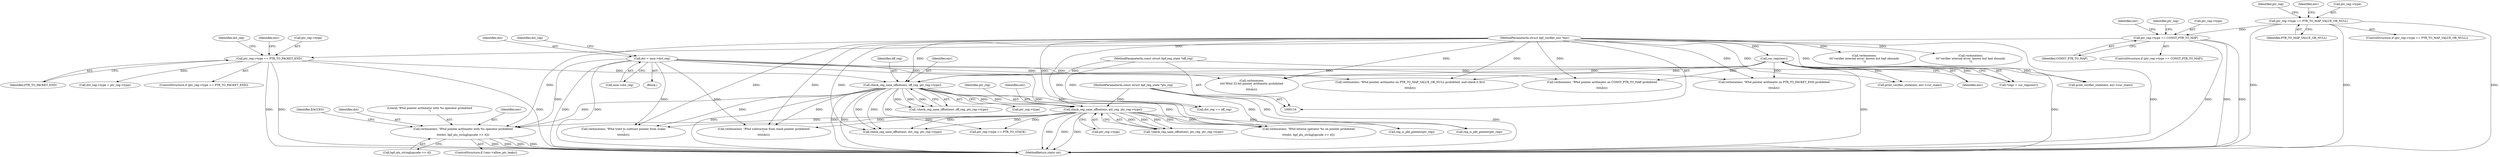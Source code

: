 digraph "0_linux_bb7f0f989ca7de1153bd128a40a71709e339fa03@array" {
"1000766" [label="(Call,verbose(env, \"R%d pointer arithmetic with %s operator prohibited\n\",\n\t\t\t\tdst, bpf_alu_string[opcode >> 4]))"];
"1000341" [label="(Call,check_reg_sane_offset(env, ptr_reg, ptr_reg->type))"];
"1000334" [label="(Call,check_reg_sane_offset(env, off_reg, ptr_reg->type))"];
"1000125" [label="(Call,cur_regs(env))"];
"1000117" [label="(MethodParameterIn,struct bpf_verifier_env *env)"];
"1000120" [label="(MethodParameterIn,const struct bpf_reg_state *off_reg)"];
"1000299" [label="(Call,ptr_reg->type == PTR_TO_PACKET_END)"];
"1000280" [label="(Call,ptr_reg->type == CONST_PTR_TO_MAP)"];
"1000261" [label="(Call,ptr_reg->type == PTR_TO_MAP_VALUE_OR_NULL)"];
"1000119" [label="(MethodParameterIn,const struct bpf_reg_state *ptr_reg)"];
"1000191" [label="(Call,dst = insn->dst_reg)"];
"1000120" [label="(MethodParameterIn,const struct bpf_reg_state *off_reg)"];
"1000234" [label="(Call,verbose(env,\n\t\t\t\"verifier internal error: known but bad ubounds\n\"))"];
"1000261" [label="(Call,ptr_reg->type == PTR_TO_MAP_VALUE_OR_NULL)"];
"1000265" [label="(Identifier,PTR_TO_MAP_VALUE_OR_NULL)"];
"1000308" [label="(Identifier,env)"];
"1000289" [label="(Identifier,env)"];
"1000121" [label="(Block,)"];
"1000126" [label="(Identifier,env)"];
"1000253" [label="(Call,verbose(env,\n\t\t\t\t\"R%d 32-bit pointer arithmetic prohibited\n\",\n\t\t\t\tdst))"];
"1000193" [label="(Call,insn->dst_reg)"];
"1000291" [label="(Call,verbose(env, \"R%d pointer arithmetic on CONST_PTR_TO_MAP prohibited\n\",\n\t\t\t\tdst))"];
"1000303" [label="(Identifier,PTR_TO_PACKET_END)"];
"1000317" [label="(Call,dst_reg->type = ptr_reg->type)"];
"1000197" [label="(Identifier,dst_reg)"];
"1000229" [label="(Call,print_verifier_state(env, env->cur_state))"];
"1000340" [label="(Call,!check_reg_sane_offset(env, ptr_reg, ptr_reg->type))"];
"1000766" [label="(Call,verbose(env, \"R%d pointer arithmetic with %s operator prohibited\n\",\n\t\t\t\tdst, bpf_alu_string[opcode >> 4]))"];
"1000192" [label="(Identifier,dst)"];
"1000342" [label="(Identifier,env)"];
"1000119" [label="(MethodParameterIn,const struct bpf_reg_state *ptr_reg)"];
"1000780" [label="(Call,check_reg_sane_offset(env, dst_reg, ptr_reg->type))"];
"1000210" [label="(Call,print_verifier_state(env, env->cur_state))"];
"1000300" [label="(Call,ptr_reg->type)"];
"1000282" [label="(Identifier,ptr_reg)"];
"1000510" [label="(Call,reg_is_pkt_pointer(ptr_reg))"];
"1000125" [label="(Call,cur_regs(env))"];
"1000529" [label="(Call,dst_reg == off_reg)"];
"1000270" [label="(Identifier,env)"];
"1000272" [label="(Call,verbose(env, \"R%d pointer arithmetic on PTR_TO_MAP_VALUE_OR_NULL prohibited, null-check it first\n\",\n\t\t\t\tdst))"];
"1000557" [label="(Call,verbose(env, \"R%d subtraction from stack pointer prohibited\n\",\n\t\t\t\t\tdst))"];
"1000284" [label="(Identifier,CONST_PTR_TO_MAP)"];
"1000262" [label="(Call,ptr_reg->type)"];
"1000335" [label="(Identifier,env)"];
"1000343" [label="(Identifier,ptr_reg)"];
"1000336" [label="(Identifier,off_reg)"];
"1000761" [label="(ControlStructure,if (!env->allow_ptr_leaks))"];
"1000767" [label="(Identifier,env)"];
"1000310" [label="(Call,verbose(env, \"R%d pointer arithmetic on PTR_TO_PACKET_END prohibited\n\",\n\t\t\t\tdst))"];
"1000260" [label="(ControlStructure,if (ptr_reg->type == PTR_TO_MAP_VALUE_OR_NULL))"];
"1000797" [label="(MethodReturn,static int)"];
"1000777" [label="(Identifier,EACCES)"];
"1000191" [label="(Call,dst = insn->dst_reg)"];
"1000337" [label="(Call,ptr_reg->type)"];
"1000546" [label="(Call,ptr_reg->type == PTR_TO_STACK)"];
"1000341" [label="(Call,check_reg_sane_offset(env, ptr_reg, ptr_reg->type))"];
"1000123" [label="(Call,*regs = cur_regs(env))"];
"1000319" [label="(Identifier,dst_reg)"];
"1000719" [label="(Call,reg_is_pkt_pointer(ptr_reg))"];
"1000301" [label="(Identifier,ptr_reg)"];
"1000769" [label="(Identifier,dst)"];
"1000299" [label="(Call,ptr_reg->type == PTR_TO_PACKET_END)"];
"1000748" [label="(Call,verbose(env, \"R%d bitwise operator %s on pointer prohibited\n\",\n\t\t\t\tdst, bpf_alu_string[opcode >> 4]))"];
"1000333" [label="(Call,!check_reg_sane_offset(env, off_reg, ptr_reg->type))"];
"1000298" [label="(ControlStructure,if (ptr_reg->type == PTR_TO_PACKET_END))"];
"1000279" [label="(ControlStructure,if (ptr_reg->type == CONST_PTR_TO_MAP))"];
"1000538" [label="(Call,verbose(env, \"R%d tried to subtract pointer from scalar\n\",\n\t\t\t\t\tdst))"];
"1000344" [label="(Call,ptr_reg->type)"];
"1000215" [label="(Call,verbose(env,\n\t\t\t\"verifier internal error: known but bad sbounds\n\"))"];
"1000768" [label="(Literal,\"R%d pointer arithmetic with %s operator prohibited\n\")"];
"1000280" [label="(Call,ptr_reg->type == CONST_PTR_TO_MAP)"];
"1000117" [label="(MethodParameterIn,struct bpf_verifier_env *env)"];
"1000281" [label="(Call,ptr_reg->type)"];
"1000334" [label="(Call,check_reg_sane_offset(env, off_reg, ptr_reg->type))"];
"1000770" [label="(Call,bpf_alu_string[opcode >> 4])"];
"1000766" -> "1000761"  [label="AST: "];
"1000766" -> "1000770"  [label="CFG: "];
"1000767" -> "1000766"  [label="AST: "];
"1000768" -> "1000766"  [label="AST: "];
"1000769" -> "1000766"  [label="AST: "];
"1000770" -> "1000766"  [label="AST: "];
"1000777" -> "1000766"  [label="CFG: "];
"1000766" -> "1000797"  [label="DDG: "];
"1000766" -> "1000797"  [label="DDG: "];
"1000766" -> "1000797"  [label="DDG: "];
"1000766" -> "1000797"  [label="DDG: "];
"1000341" -> "1000766"  [label="DDG: "];
"1000334" -> "1000766"  [label="DDG: "];
"1000117" -> "1000766"  [label="DDG: "];
"1000191" -> "1000766"  [label="DDG: "];
"1000341" -> "1000340"  [label="AST: "];
"1000341" -> "1000344"  [label="CFG: "];
"1000342" -> "1000341"  [label="AST: "];
"1000343" -> "1000341"  [label="AST: "];
"1000344" -> "1000341"  [label="AST: "];
"1000340" -> "1000341"  [label="CFG: "];
"1000341" -> "1000797"  [label="DDG: "];
"1000341" -> "1000797"  [label="DDG: "];
"1000341" -> "1000797"  [label="DDG: "];
"1000341" -> "1000340"  [label="DDG: "];
"1000341" -> "1000340"  [label="DDG: "];
"1000341" -> "1000340"  [label="DDG: "];
"1000334" -> "1000341"  [label="DDG: "];
"1000334" -> "1000341"  [label="DDG: "];
"1000117" -> "1000341"  [label="DDG: "];
"1000119" -> "1000341"  [label="DDG: "];
"1000341" -> "1000510"  [label="DDG: "];
"1000341" -> "1000538"  [label="DDG: "];
"1000341" -> "1000546"  [label="DDG: "];
"1000341" -> "1000557"  [label="DDG: "];
"1000341" -> "1000719"  [label="DDG: "];
"1000341" -> "1000748"  [label="DDG: "];
"1000341" -> "1000780"  [label="DDG: "];
"1000341" -> "1000780"  [label="DDG: "];
"1000334" -> "1000333"  [label="AST: "];
"1000334" -> "1000337"  [label="CFG: "];
"1000335" -> "1000334"  [label="AST: "];
"1000336" -> "1000334"  [label="AST: "];
"1000337" -> "1000334"  [label="AST: "];
"1000333" -> "1000334"  [label="CFG: "];
"1000334" -> "1000797"  [label="DDG: "];
"1000334" -> "1000797"  [label="DDG: "];
"1000334" -> "1000797"  [label="DDG: "];
"1000334" -> "1000333"  [label="DDG: "];
"1000334" -> "1000333"  [label="DDG: "];
"1000334" -> "1000333"  [label="DDG: "];
"1000125" -> "1000334"  [label="DDG: "];
"1000117" -> "1000334"  [label="DDG: "];
"1000120" -> "1000334"  [label="DDG: "];
"1000299" -> "1000334"  [label="DDG: "];
"1000334" -> "1000529"  [label="DDG: "];
"1000334" -> "1000538"  [label="DDG: "];
"1000334" -> "1000546"  [label="DDG: "];
"1000334" -> "1000557"  [label="DDG: "];
"1000334" -> "1000748"  [label="DDG: "];
"1000334" -> "1000780"  [label="DDG: "];
"1000334" -> "1000780"  [label="DDG: "];
"1000125" -> "1000123"  [label="AST: "];
"1000125" -> "1000126"  [label="CFG: "];
"1000126" -> "1000125"  [label="AST: "];
"1000123" -> "1000125"  [label="CFG: "];
"1000125" -> "1000797"  [label="DDG: "];
"1000125" -> "1000123"  [label="DDG: "];
"1000117" -> "1000125"  [label="DDG: "];
"1000125" -> "1000210"  [label="DDG: "];
"1000125" -> "1000229"  [label="DDG: "];
"1000125" -> "1000253"  [label="DDG: "];
"1000125" -> "1000272"  [label="DDG: "];
"1000125" -> "1000291"  [label="DDG: "];
"1000125" -> "1000310"  [label="DDG: "];
"1000117" -> "1000116"  [label="AST: "];
"1000117" -> "1000797"  [label="DDG: "];
"1000117" -> "1000210"  [label="DDG: "];
"1000117" -> "1000215"  [label="DDG: "];
"1000117" -> "1000229"  [label="DDG: "];
"1000117" -> "1000234"  [label="DDG: "];
"1000117" -> "1000253"  [label="DDG: "];
"1000117" -> "1000272"  [label="DDG: "];
"1000117" -> "1000291"  [label="DDG: "];
"1000117" -> "1000310"  [label="DDG: "];
"1000117" -> "1000538"  [label="DDG: "];
"1000117" -> "1000557"  [label="DDG: "];
"1000117" -> "1000748"  [label="DDG: "];
"1000117" -> "1000780"  [label="DDG: "];
"1000120" -> "1000116"  [label="AST: "];
"1000120" -> "1000797"  [label="DDG: "];
"1000120" -> "1000529"  [label="DDG: "];
"1000299" -> "1000298"  [label="AST: "];
"1000299" -> "1000303"  [label="CFG: "];
"1000300" -> "1000299"  [label="AST: "];
"1000303" -> "1000299"  [label="AST: "];
"1000308" -> "1000299"  [label="CFG: "];
"1000319" -> "1000299"  [label="CFG: "];
"1000299" -> "1000797"  [label="DDG: "];
"1000299" -> "1000797"  [label="DDG: "];
"1000299" -> "1000797"  [label="DDG: "];
"1000280" -> "1000299"  [label="DDG: "];
"1000299" -> "1000317"  [label="DDG: "];
"1000280" -> "1000279"  [label="AST: "];
"1000280" -> "1000284"  [label="CFG: "];
"1000281" -> "1000280"  [label="AST: "];
"1000284" -> "1000280"  [label="AST: "];
"1000289" -> "1000280"  [label="CFG: "];
"1000301" -> "1000280"  [label="CFG: "];
"1000280" -> "1000797"  [label="DDG: "];
"1000280" -> "1000797"  [label="DDG: "];
"1000280" -> "1000797"  [label="DDG: "];
"1000261" -> "1000280"  [label="DDG: "];
"1000261" -> "1000260"  [label="AST: "];
"1000261" -> "1000265"  [label="CFG: "];
"1000262" -> "1000261"  [label="AST: "];
"1000265" -> "1000261"  [label="AST: "];
"1000270" -> "1000261"  [label="CFG: "];
"1000282" -> "1000261"  [label="CFG: "];
"1000261" -> "1000797"  [label="DDG: "];
"1000261" -> "1000797"  [label="DDG: "];
"1000261" -> "1000797"  [label="DDG: "];
"1000119" -> "1000116"  [label="AST: "];
"1000119" -> "1000797"  [label="DDG: "];
"1000119" -> "1000510"  [label="DDG: "];
"1000119" -> "1000719"  [label="DDG: "];
"1000191" -> "1000121"  [label="AST: "];
"1000191" -> "1000193"  [label="CFG: "];
"1000192" -> "1000191"  [label="AST: "];
"1000193" -> "1000191"  [label="AST: "];
"1000197" -> "1000191"  [label="CFG: "];
"1000191" -> "1000797"  [label="DDG: "];
"1000191" -> "1000797"  [label="DDG: "];
"1000191" -> "1000253"  [label="DDG: "];
"1000191" -> "1000272"  [label="DDG: "];
"1000191" -> "1000291"  [label="DDG: "];
"1000191" -> "1000310"  [label="DDG: "];
"1000191" -> "1000538"  [label="DDG: "];
"1000191" -> "1000557"  [label="DDG: "];
"1000191" -> "1000748"  [label="DDG: "];
}
